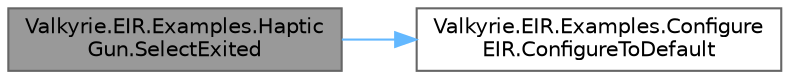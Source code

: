 digraph "Valkyrie.EIR.Examples.HapticGun.SelectExited"
{
 // LATEX_PDF_SIZE
  bgcolor="transparent";
  edge [fontname=Helvetica,fontsize=10,labelfontname=Helvetica,labelfontsize=10];
  node [fontname=Helvetica,fontsize=10,shape=box,height=0.2,width=0.4];
  rankdir="LR";
  Node1 [id="Node000001",label="Valkyrie.EIR.Examples.Haptic\lGun.SelectExited",height=0.2,width=0.4,color="gray40", fillcolor="grey60", style="filled", fontcolor="black",tooltip="Remove the deselected interactor from the list of current interactors."];
  Node1 -> Node2 [id="edge1_Node000001_Node000002",color="steelblue1",style="solid",tooltip=" "];
  Node2 [id="Node000002",label="Valkyrie.EIR.Examples.Configure\lEIR.ConfigureToDefault",height=0.2,width=0.4,color="grey40", fillcolor="white", style="filled",URL="$d7/d14/class_valkyrie_1_1_e_i_r_1_1_examples_1_1_configure_e_i_r.html#ab87e81cf6ba6831a28027b7d954beb21",tooltip="Resets gain, frequency and pulse width to default, and commands the EIR Bluetooth Bridge to send a co..."];
}
